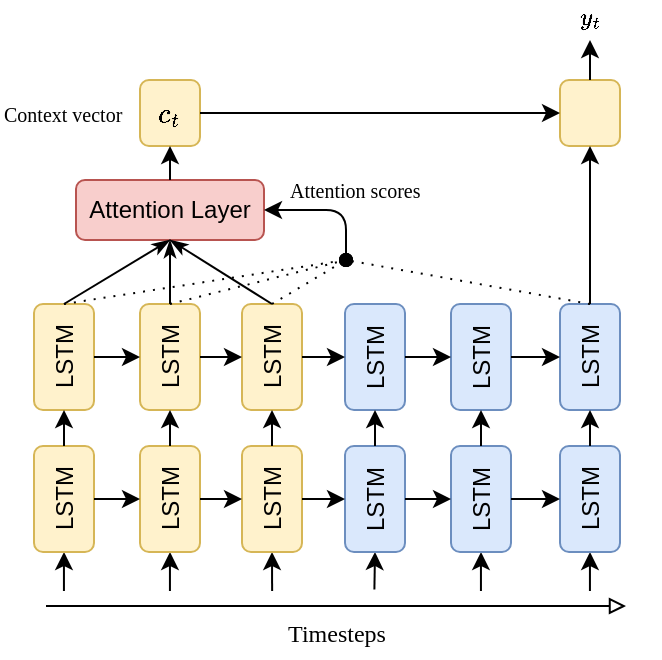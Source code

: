 <mxfile pages="1" version="11.2.8" type="github"><diagram id="mNvA7_34ZhxDh4VkclQN" name="Page-1"><mxGraphModel dx="677" dy="362" grid="1" gridSize="10" guides="1" tooltips="1" connect="1" arrows="1" fold="1" page="1" pageScale="1" pageWidth="850" pageHeight="1100" math="1" shadow="0"><root><mxCell id="0"/><mxCell id="1" parent="0"/><mxCell id="_nUqMNJ9ulPQI2ODcKf7-13" value="" style="endArrow=classic;html=1;exitX=0.498;exitY=-0.001;exitDx=0;exitDy=0;exitPerimeter=0;entryX=0;entryY=0.5;entryDx=0;entryDy=0;" parent="1" target="lKFW-4MaCTv4oDSXfOOm-2" edge="1"><mxGeometry width="50" height="50" relative="1" as="geometry"><mxPoint x="228.96" y="675.48" as="sourcePoint"/><mxPoint x="272.5" y="714.5" as="targetPoint"/></mxGeometry></mxCell><mxCell id="_nUqMNJ9ulPQI2ODcKf7-14" value="" style="endArrow=classic;html=1;exitX=0.498;exitY=-0.003;exitDx=0;exitDy=0;exitPerimeter=0;entryX=0;entryY=0.5;entryDx=0;entryDy=0;" parent="1" target="lKFW-4MaCTv4oDSXfOOm-3" edge="1"><mxGeometry width="50" height="50" relative="1" as="geometry"><mxPoint x="281.96" y="675.44" as="sourcePoint"/><mxPoint x="322.5" y="774.5" as="targetPoint"/></mxGeometry></mxCell><mxCell id="_nUqMNJ9ulPQI2ODcKf7-15" value="" style="endArrow=classic;html=1;exitX=0.503;exitY=-0.003;exitDx=0;exitDy=0;exitPerimeter=0;entryX=0;entryY=0.5;entryDx=0;entryDy=0;" parent="1" target="lKFW-4MaCTv4oDSXfOOm-4" edge="1"><mxGeometry width="50" height="50" relative="1" as="geometry"><mxPoint x="333.06" y="675.44" as="sourcePoint"/><mxPoint x="342.5" y="774.5" as="targetPoint"/></mxGeometry></mxCell><mxCell id="_nUqMNJ9ulPQI2ODcKf7-21" value="" style="endArrow=block;html=1;endFill=0;" parent="1" edge="1"><mxGeometry width="50" height="50" relative="1" as="geometry"><mxPoint x="220" y="683" as="sourcePoint"/><mxPoint x="510" y="683" as="targetPoint"/></mxGeometry></mxCell><mxCell id="_nUqMNJ9ulPQI2ODcKf7-22" value="Timesteps" style="text;html=1;resizable=0;points=[];autosize=1;align=center;verticalAlign=middle;spacingTop=-4;fontFamily=Georgia;" parent="1" vertex="1"><mxGeometry x="329.5" y="689" width="70" height="20" as="geometry"/></mxCell><mxCell id="lKFW-4MaCTv4oDSXfOOm-2" value="LSTM" style="rounded=1;whiteSpace=wrap;html=1;fillColor=#fff2cc;strokeColor=#d6b656;shadow=0;glass=0;comic=0;rotation=-90;" parent="1" vertex="1"><mxGeometry x="202.5" y="614.5" width="53" height="30" as="geometry"/></mxCell><mxCell id="lKFW-4MaCTv4oDSXfOOm-3" value="LSTM" style="rounded=1;whiteSpace=wrap;html=1;fillColor=#fff2cc;strokeColor=#d6b656;shadow=0;glass=0;comic=0;rotation=-90;" parent="1" vertex="1"><mxGeometry x="255.5" y="614.5" width="53" height="30" as="geometry"/></mxCell><mxCell id="lKFW-4MaCTv4oDSXfOOm-4" value="LSTM" style="rounded=1;whiteSpace=wrap;html=1;fillColor=#fff2cc;strokeColor=#d6b656;shadow=0;glass=0;comic=0;rotation=-90;" parent="1" vertex="1"><mxGeometry x="306.5" y="614.5" width="53" height="30" as="geometry"/></mxCell><mxCell id="lKFW-4MaCTv4oDSXfOOm-9" value="" style="endArrow=classic;html=1;exitX=0.5;exitY=1;exitDx=0;exitDy=0;entryX=0.5;entryY=0;entryDx=0;entryDy=0;" parent="1" source="lKFW-4MaCTv4oDSXfOOm-2" target="lKFW-4MaCTv4oDSXfOOm-3" edge="1"><mxGeometry width="50" height="50" relative="1" as="geometry"><mxPoint x="203.0" y="639.5" as="sourcePoint"/><mxPoint x="224" y="639.5" as="targetPoint"/></mxGeometry></mxCell><mxCell id="lKFW-4MaCTv4oDSXfOOm-10" value="" style="endArrow=classic;html=1;exitX=0.5;exitY=1;exitDx=0;exitDy=0;entryX=0.5;entryY=0;entryDx=0;entryDy=0;" parent="1" source="lKFW-4MaCTv4oDSXfOOm-3" target="lKFW-4MaCTv4oDSXfOOm-4" edge="1"><mxGeometry width="50" height="50" relative="1" as="geometry"><mxPoint x="211.0" y="649.5" as="sourcePoint"/><mxPoint x="232" y="649.5" as="targetPoint"/></mxGeometry></mxCell><mxCell id="lKFW-4MaCTv4oDSXfOOm-12" value="LSTM" style="rounded=1;whiteSpace=wrap;html=1;fillColor=#fff2cc;strokeColor=#d6b656;shadow=0;glass=0;comic=0;rotation=-90;" parent="1" vertex="1"><mxGeometry x="202.5" y="543.5" width="53" height="30" as="geometry"/></mxCell><mxCell id="lKFW-4MaCTv4oDSXfOOm-14" value="LSTM" style="rounded=1;whiteSpace=wrap;html=1;fillColor=#fff2cc;strokeColor=#d6b656;shadow=0;glass=0;comic=0;rotation=-90;" parent="1" vertex="1"><mxGeometry x="255.5" y="543.5" width="53" height="30" as="geometry"/></mxCell><mxCell id="lKFW-4MaCTv4oDSXfOOm-18" value="LSTM" style="rounded=1;whiteSpace=wrap;html=1;fillColor=#fff2cc;strokeColor=#d6b656;shadow=0;glass=0;comic=0;rotation=-90;" parent="1" vertex="1"><mxGeometry x="306.5" y="543.5" width="53" height="30" as="geometry"/></mxCell><mxCell id="lKFW-4MaCTv4oDSXfOOm-25" value="" style="endArrow=classic;html=1;entryX=0;entryY=0.5;entryDx=0;entryDy=0;exitX=1;exitY=0.5;exitDx=0;exitDy=0;" parent="1" source="lKFW-4MaCTv4oDSXfOOm-2" target="lKFW-4MaCTv4oDSXfOOm-12" edge="1"><mxGeometry width="50" height="50" relative="1" as="geometry"><mxPoint x="22.5" y="793.5" as="sourcePoint"/><mxPoint x="72.5" y="743.5" as="targetPoint"/></mxGeometry></mxCell><mxCell id="lKFW-4MaCTv4oDSXfOOm-26" value="" style="endArrow=classic;html=1;entryX=0;entryY=0.5;entryDx=0;entryDy=0;exitX=1;exitY=0.5;exitDx=0;exitDy=0;" parent="1" source="lKFW-4MaCTv4oDSXfOOm-3" target="lKFW-4MaCTv4oDSXfOOm-14" edge="1"><mxGeometry width="50" height="50" relative="1" as="geometry"><mxPoint x="237" y="613" as="sourcePoint"/><mxPoint x="237" y="595" as="targetPoint"/></mxGeometry></mxCell><mxCell id="lKFW-4MaCTv4oDSXfOOm-27" value="" style="endArrow=classic;html=1;entryX=0;entryY=0.5;entryDx=0;entryDy=0;exitX=1;exitY=0.5;exitDx=0;exitDy=0;" parent="1" source="lKFW-4MaCTv4oDSXfOOm-4" target="lKFW-4MaCTv4oDSXfOOm-18" edge="1"><mxGeometry width="50" height="50" relative="1" as="geometry"><mxPoint x="245" y="623" as="sourcePoint"/><mxPoint x="245" y="605" as="targetPoint"/></mxGeometry></mxCell><mxCell id="lKFW-4MaCTv4oDSXfOOm-38" value="" style="endArrow=classic;html=1;entryX=0.5;entryY=0;entryDx=0;entryDy=0;exitX=0.5;exitY=1;exitDx=0;exitDy=0;" parent="1" source="lKFW-4MaCTv4oDSXfOOm-14" target="lKFW-4MaCTv4oDSXfOOm-18" edge="1"><mxGeometry width="50" height="50" relative="1" as="geometry"><mxPoint x="262.5" y="532.5" as="sourcePoint"/><mxPoint x="262.5" y="513.5" as="targetPoint"/></mxGeometry></mxCell><mxCell id="lKFW-4MaCTv4oDSXfOOm-39" value="" style="endArrow=classic;html=1;entryX=0.5;entryY=0;entryDx=0;entryDy=0;exitX=0.5;exitY=1;exitDx=0;exitDy=0;" parent="1" source="lKFW-4MaCTv4oDSXfOOm-12" target="lKFW-4MaCTv4oDSXfOOm-14" edge="1"><mxGeometry width="50" height="50" relative="1" as="geometry"><mxPoint x="238" y="520" as="sourcePoint"/><mxPoint x="238" y="501.0" as="targetPoint"/></mxGeometry></mxCell><mxCell id="lKFW-4MaCTv4oDSXfOOm-90" value="" style="endArrow=classic;html=1;exitX=0.495;exitY=-0.04;exitDx=0;exitDy=0;exitPerimeter=0;entryX=0;entryY=0.5;entryDx=0;entryDy=0;" parent="1" target="lKFW-4MaCTv4oDSXfOOm-94" edge="1"><mxGeometry width="50" height="50" relative="1" as="geometry"><mxPoint x="384.2" y="674.7" as="sourcePoint"/><mxPoint x="402.412" y="716" as="targetPoint"/></mxGeometry></mxCell><mxCell id="lKFW-4MaCTv4oDSXfOOm-91" value="" style="endArrow=classic;html=1;exitX=0.498;exitY=-0.001;exitDx=0;exitDy=0;exitPerimeter=0;entryX=0;entryY=0.5;entryDx=0;entryDy=0;" parent="1" target="lKFW-4MaCTv4oDSXfOOm-95" edge="1"><mxGeometry width="50" height="50" relative="1" as="geometry"><mxPoint x="437.46" y="675.48" as="sourcePoint"/><mxPoint x="482.5" y="716" as="targetPoint"/></mxGeometry></mxCell><mxCell id="lKFW-4MaCTv4oDSXfOOm-92" value="" style="endArrow=classic;html=1;exitX=0.498;exitY=-0.003;exitDx=0;exitDy=0;exitPerimeter=0;entryX=0;entryY=0.5;entryDx=0;entryDy=0;" parent="1" target="lKFW-4MaCTv4oDSXfOOm-96" edge="1"><mxGeometry width="50" height="50" relative="1" as="geometry"><mxPoint x="491.96" y="675.44" as="sourcePoint"/><mxPoint x="532.5" y="776" as="targetPoint"/></mxGeometry></mxCell><mxCell id="lKFW-4MaCTv4oDSXfOOm-94" value="LSTM" style="rounded=1;whiteSpace=wrap;html=1;fillColor=#dae8fc;strokeColor=#6c8ebf;shadow=0;glass=0;comic=0;rotation=-90;" parent="1" vertex="1"><mxGeometry x="358" y="614.5" width="53" height="30" as="geometry"/></mxCell><mxCell id="lKFW-4MaCTv4oDSXfOOm-95" value="LSTM" style="rounded=1;whiteSpace=wrap;html=1;fillColor=#dae8fc;strokeColor=#6c8ebf;shadow=0;glass=0;comic=0;rotation=-90;" parent="1" vertex="1"><mxGeometry x="411" y="614.5" width="53" height="30" as="geometry"/></mxCell><mxCell id="lKFW-4MaCTv4oDSXfOOm-96" value="LSTM" style="rounded=1;whiteSpace=wrap;html=1;fillColor=#dae8fc;strokeColor=#6c8ebf;shadow=0;glass=0;comic=0;rotation=-90;" parent="1" vertex="1"><mxGeometry x="465.5" y="614.5" width="53" height="30" as="geometry"/></mxCell><mxCell id="lKFW-4MaCTv4oDSXfOOm-98" value="" style="endArrow=classic;html=1;exitX=0.5;exitY=1;exitDx=0;exitDy=0;entryX=0.5;entryY=0;entryDx=0;entryDy=0;" parent="1" source="lKFW-4MaCTv4oDSXfOOm-94" target="lKFW-4MaCTv4oDSXfOOm-95" edge="1"><mxGeometry width="50" height="50" relative="1" as="geometry"><mxPoint x="322.5" y="796" as="sourcePoint"/><mxPoint x="372.5" y="746" as="targetPoint"/></mxGeometry></mxCell><mxCell id="lKFW-4MaCTv4oDSXfOOm-99" value="" style="endArrow=classic;html=1;exitX=0.5;exitY=1;exitDx=0;exitDy=0;entryX=0.5;entryY=0;entryDx=0;entryDy=0;" parent="1" source="lKFW-4MaCTv4oDSXfOOm-95" target="lKFW-4MaCTv4oDSXfOOm-96" edge="1"><mxGeometry width="50" height="50" relative="1" as="geometry"><mxPoint x="413.0" y="641" as="sourcePoint"/><mxPoint x="434" y="641" as="targetPoint"/></mxGeometry></mxCell><mxCell id="lKFW-4MaCTv4oDSXfOOm-101" value="LSTM" style="rounded=1;whiteSpace=wrap;html=1;fillColor=#dae8fc;strokeColor=#6c8ebf;shadow=0;glass=0;comic=0;rotation=-90;" parent="1" vertex="1"><mxGeometry x="358" y="543.5" width="53" height="30" as="geometry"/></mxCell><mxCell id="lKFW-4MaCTv4oDSXfOOm-102" value="LSTM" style="rounded=1;whiteSpace=wrap;html=1;fillColor=#dae8fc;strokeColor=#6c8ebf;shadow=0;glass=0;comic=0;rotation=-90;" parent="1" vertex="1"><mxGeometry x="411" y="543.5" width="53" height="30" as="geometry"/></mxCell><mxCell id="lKFW-4MaCTv4oDSXfOOm-104" value="LSTM" style="rounded=1;whiteSpace=wrap;html=1;fillColor=#dae8fc;strokeColor=#6c8ebf;shadow=0;glass=0;comic=0;rotation=-90;" parent="1" vertex="1"><mxGeometry x="465.5" y="543.5" width="53" height="30" as="geometry"/></mxCell><mxCell id="lKFW-4MaCTv4oDSXfOOm-109" value="" style="endArrow=classic;html=1;entryX=0;entryY=0.5;entryDx=0;entryDy=0;exitX=1;exitY=0.5;exitDx=0;exitDy=0;" parent="1" source="lKFW-4MaCTv4oDSXfOOm-94" target="lKFW-4MaCTv4oDSXfOOm-101" edge="1"><mxGeometry width="50" height="50" relative="1" as="geometry"><mxPoint x="232.5" y="795" as="sourcePoint"/><mxPoint x="282.5" y="745" as="targetPoint"/></mxGeometry></mxCell><mxCell id="lKFW-4MaCTv4oDSXfOOm-111" value="" style="endArrow=classic;html=1;entryX=0;entryY=0.5;entryDx=0;entryDy=0;exitX=1;exitY=0.5;exitDx=0;exitDy=0;" parent="1" source="lKFW-4MaCTv4oDSXfOOm-95" target="lKFW-4MaCTv4oDSXfOOm-102" edge="1"><mxGeometry width="50" height="50" relative="1" as="geometry"><mxPoint x="232.5" y="795" as="sourcePoint"/><mxPoint x="282.5" y="745" as="targetPoint"/></mxGeometry></mxCell><mxCell id="lKFW-4MaCTv4oDSXfOOm-112" value="" style="endArrow=classic;html=1;entryX=0;entryY=0.5;entryDx=0;entryDy=0;exitX=1;exitY=0.5;exitDx=0;exitDy=0;" parent="1" source="lKFW-4MaCTv4oDSXfOOm-96" target="lKFW-4MaCTv4oDSXfOOm-104" edge="1"><mxGeometry width="50" height="50" relative="1" as="geometry"><mxPoint x="447" y="614.5" as="sourcePoint"/><mxPoint x="447" y="596.5" as="targetPoint"/></mxGeometry></mxCell><mxCell id="lKFW-4MaCTv4oDSXfOOm-121" value="" style="endArrow=classic;html=1;entryX=0.5;entryY=0;entryDx=0;entryDy=0;exitX=0.5;exitY=1;exitDx=0;exitDy=0;" parent="1" source="lKFW-4MaCTv4oDSXfOOm-101" target="lKFW-4MaCTv4oDSXfOOm-102" edge="1"><mxGeometry width="50" height="50" relative="1" as="geometry"><mxPoint x="428" y="501.5" as="sourcePoint"/><mxPoint x="428" y="482.5" as="targetPoint"/></mxGeometry></mxCell><mxCell id="lKFW-4MaCTv4oDSXfOOm-123" value="" style="endArrow=classic;html=1;entryX=0.5;entryY=0;entryDx=0;entryDy=0;exitX=0.5;exitY=1;exitDx=0;exitDy=0;" parent="1" source="lKFW-4MaCTv4oDSXfOOm-102" target="lKFW-4MaCTv4oDSXfOOm-104" edge="1"><mxGeometry width="50" height="50" relative="1" as="geometry"><mxPoint x="448" y="521.5" as="sourcePoint"/><mxPoint x="448" y="502.5" as="targetPoint"/></mxGeometry></mxCell><mxCell id="lKFW-4MaCTv4oDSXfOOm-138" value="" style="endArrow=classic;html=1;exitX=0.5;exitY=1;exitDx=0;exitDy=0;entryX=0.5;entryY=0;entryDx=0;entryDy=0;" parent="1" source="lKFW-4MaCTv4oDSXfOOm-4" target="lKFW-4MaCTv4oDSXfOOm-94" edge="1"><mxGeometry width="50" height="50" relative="1" as="geometry"><mxPoint x="160" y="790" as="sourcePoint"/><mxPoint x="210" y="740" as="targetPoint"/></mxGeometry></mxCell><mxCell id="lKFW-4MaCTv4oDSXfOOm-139" value="" style="endArrow=classic;html=1;exitX=0.5;exitY=1;exitDx=0;exitDy=0;entryX=0.5;entryY=0;entryDx=0;entryDy=0;" parent="1" source="lKFW-4MaCTv4oDSXfOOm-18" target="lKFW-4MaCTv4oDSXfOOm-101" edge="1"><mxGeometry width="50" height="50" relative="1" as="geometry"><mxPoint x="358" y="639.5" as="sourcePoint"/><mxPoint x="379.5" y="639.5" as="targetPoint"/></mxGeometry></mxCell><mxCell id="Pk3oVHjxTpcsGzgy1pRq-3" value="Attention Layer" style="rounded=1;whiteSpace=wrap;html=1;fillColor=#f8cecc;strokeColor=#b85450;shadow=0;glass=0;comic=0;rotation=0;" vertex="1" parent="1"><mxGeometry x="235" y="470" width="94" height="30" as="geometry"/></mxCell><mxCell id="Pk3oVHjxTpcsGzgy1pRq-5" value="" style="endArrow=classicThin;html=1;entryX=0.5;entryY=1;entryDx=0;entryDy=0;exitX=1;exitY=0.5;exitDx=0;exitDy=0;endFill=1;" edge="1" parent="1" source="lKFW-4MaCTv4oDSXfOOm-12" target="Pk3oVHjxTpcsGzgy1pRq-3"><mxGeometry width="50" height="50" relative="1" as="geometry"><mxPoint x="188" y="542" as="sourcePoint"/><mxPoint x="265.5" y="500" as="targetPoint"/></mxGeometry></mxCell><mxCell id="Pk3oVHjxTpcsGzgy1pRq-6" value="" style="endArrow=classicThin;html=1;entryX=0.5;entryY=1;entryDx=0;entryDy=0;exitX=1;exitY=0.5;exitDx=0;exitDy=0;endFill=1;" edge="1" parent="1" source="lKFW-4MaCTv4oDSXfOOm-14" target="Pk3oVHjxTpcsGzgy1pRq-3"><mxGeometry width="50" height="50" relative="1" as="geometry"><mxPoint x="198" y="552" as="sourcePoint"/><mxPoint x="275.5" y="510" as="targetPoint"/></mxGeometry></mxCell><mxCell id="Pk3oVHjxTpcsGzgy1pRq-7" value="" style="endArrow=classicThin;html=1;entryX=0.5;entryY=1;entryDx=0;entryDy=0;exitX=1;exitY=0.5;exitDx=0;exitDy=0;endFill=1;" edge="1" parent="1" source="lKFW-4MaCTv4oDSXfOOm-18" target="Pk3oVHjxTpcsGzgy1pRq-3"><mxGeometry width="50" height="50" relative="1" as="geometry"><mxPoint x="208" y="562" as="sourcePoint"/><mxPoint x="285.5" y="520" as="targetPoint"/></mxGeometry></mxCell><mxCell id="Pk3oVHjxTpcsGzgy1pRq-8" value="$$c_{t}$$" style="rounded=1;whiteSpace=wrap;html=1;fillColor=#fff2cc;strokeColor=#d6b656;shadow=0;glass=0;comic=0;rotation=0;" vertex="1" parent="1"><mxGeometry x="267" y="420" width="30" height="33" as="geometry"/></mxCell><mxCell id="Pk3oVHjxTpcsGzgy1pRq-12" value="" style="endArrow=classic;html=1;entryX=0.5;entryY=1;entryDx=0;entryDy=0;exitX=0.5;exitY=0;exitDx=0;exitDy=0;" edge="1" parent="1" source="Pk3oVHjxTpcsGzgy1pRq-3" target="Pk3oVHjxTpcsGzgy1pRq-8"><mxGeometry width="50" height="50" relative="1" as="geometry"><mxPoint x="170" y="790" as="sourcePoint"/><mxPoint x="220" y="740" as="targetPoint"/></mxGeometry></mxCell><mxCell id="Pk3oVHjxTpcsGzgy1pRq-13" value="" style="endArrow=oval;html=1;exitX=1;exitY=0.5;exitDx=0;exitDy=0;dashed=1;dashPattern=1 4;endFill=1;" edge="1" parent="1" source="lKFW-4MaCTv4oDSXfOOm-12"><mxGeometry width="50" height="50" relative="1" as="geometry"><mxPoint x="130" y="550" as="sourcePoint"/><mxPoint x="370" y="510" as="targetPoint"/></mxGeometry></mxCell><mxCell id="Pk3oVHjxTpcsGzgy1pRq-15" value="" style="endArrow=oval;html=1;exitX=1;exitY=0.5;exitDx=0;exitDy=0;dashed=1;dashPattern=1 4;endFill=1;" edge="1" parent="1" source="lKFW-4MaCTv4oDSXfOOm-14"><mxGeometry width="50" height="50" relative="1" as="geometry"><mxPoint x="110" y="600" as="sourcePoint"/><mxPoint x="370" y="510" as="targetPoint"/></mxGeometry></mxCell><mxCell id="Pk3oVHjxTpcsGzgy1pRq-16" value="" style="endArrow=oval;html=1;exitX=1;exitY=0.5;exitDx=0;exitDy=0;dashed=1;dashPattern=1 4;endFill=1;" edge="1" parent="1" source="lKFW-4MaCTv4oDSXfOOm-18"><mxGeometry width="50" height="50" relative="1" as="geometry"><mxPoint x="120" y="580" as="sourcePoint"/><mxPoint x="370" y="510" as="targetPoint"/></mxGeometry></mxCell><mxCell id="Pk3oVHjxTpcsGzgy1pRq-17" value="" style="endArrow=oval;html=1;exitX=1;exitY=0.5;exitDx=0;exitDy=0;dashed=1;dashPattern=1 4;endFill=1;" edge="1" parent="1" source="lKFW-4MaCTv4oDSXfOOm-104"><mxGeometry width="50" height="50" relative="1" as="geometry"><mxPoint x="415.5" y="510" as="sourcePoint"/><mxPoint x="370" y="510" as="targetPoint"/></mxGeometry></mxCell><mxCell id="Pk3oVHjxTpcsGzgy1pRq-18" value="" style="edgeStyle=elbowEdgeStyle;elbow=horizontal;endArrow=classic;html=1;entryX=1;entryY=0.5;entryDx=0;entryDy=0;" edge="1" parent="1" target="Pk3oVHjxTpcsGzgy1pRq-3"><mxGeometry width="50" height="50" relative="1" as="geometry"><mxPoint x="370" y="510" as="sourcePoint"/><mxPoint x="330" y="480" as="targetPoint"/><Array as="points"><mxPoint x="370" y="490"/></Array></mxGeometry></mxCell><mxCell id="Pk3oVHjxTpcsGzgy1pRq-19" value="Attention scores" style="text;html=1;resizable=0;points=[];autosize=1;align=left;verticalAlign=top;spacingTop=-4;fontFamily=Georgia;fontSize=10;" vertex="1" parent="1"><mxGeometry x="339.5" y="467" width="90" height="10" as="geometry"/></mxCell><mxCell id="Pk3oVHjxTpcsGzgy1pRq-20" value="" style="rounded=1;whiteSpace=wrap;html=1;fillColor=#fff2cc;strokeColor=#d6b656;shadow=0;glass=0;comic=0;rotation=0;" vertex="1" parent="1"><mxGeometry x="477" y="420" width="30" height="33" as="geometry"/></mxCell><mxCell id="Pk3oVHjxTpcsGzgy1pRq-21" value="" style="endArrow=classic;html=1;fontFamily=Georgia;fontSize=10;exitX=1;exitY=0.5;exitDx=0;exitDy=0;entryX=0;entryY=0.5;entryDx=0;entryDy=0;" edge="1" parent="1" source="Pk3oVHjxTpcsGzgy1pRq-8" target="Pk3oVHjxTpcsGzgy1pRq-20"><mxGeometry width="50" height="50" relative="1" as="geometry"><mxPoint x="140" y="527" as="sourcePoint"/><mxPoint x="190" y="477" as="targetPoint"/></mxGeometry></mxCell><mxCell id="Pk3oVHjxTpcsGzgy1pRq-22" value="" style="endArrow=classic;html=1;fontFamily=Georgia;fontSize=10;entryX=0.5;entryY=1;entryDx=0;entryDy=0;exitX=1;exitY=0.5;exitDx=0;exitDy=0;" edge="1" parent="1" source="lKFW-4MaCTv4oDSXfOOm-104" target="Pk3oVHjxTpcsGzgy1pRq-20"><mxGeometry width="50" height="50" relative="1" as="geometry"><mxPoint x="170" y="790" as="sourcePoint"/><mxPoint x="220" y="740" as="targetPoint"/></mxGeometry></mxCell><mxCell id="Pk3oVHjxTpcsGzgy1pRq-28" value="Context vector" style="text;html=1;resizable=0;points=[];autosize=1;align=left;verticalAlign=top;spacingTop=-4;fontFamily=Georgia;fontSize=10;" vertex="1" parent="1"><mxGeometry x="197" y="428.5" width="80" height="10" as="geometry"/></mxCell><mxCell id="Pk3oVHjxTpcsGzgy1pRq-30" value="$$y_{t}$$" style="text;html=1;resizable=0;points=[];autosize=1;align=center;verticalAlign=middle;spacingTop=-4;fontFamily=Georgia;" vertex="1" parent="1"><mxGeometry x="457" y="380" width="70" height="20" as="geometry"/></mxCell><mxCell id="Pk3oVHjxTpcsGzgy1pRq-31" value="" style="endArrow=classic;html=1;fontFamily=Georgia;fontSize=12;exitX=0.5;exitY=0;exitDx=0;exitDy=0;" edge="1" parent="1" source="Pk3oVHjxTpcsGzgy1pRq-20" target="Pk3oVHjxTpcsGzgy1pRq-30"><mxGeometry width="50" height="50" relative="1" as="geometry"><mxPoint x="550" y="510" as="sourcePoint"/><mxPoint x="600" y="460" as="targetPoint"/></mxGeometry></mxCell></root></mxGraphModel></diagram></mxfile>